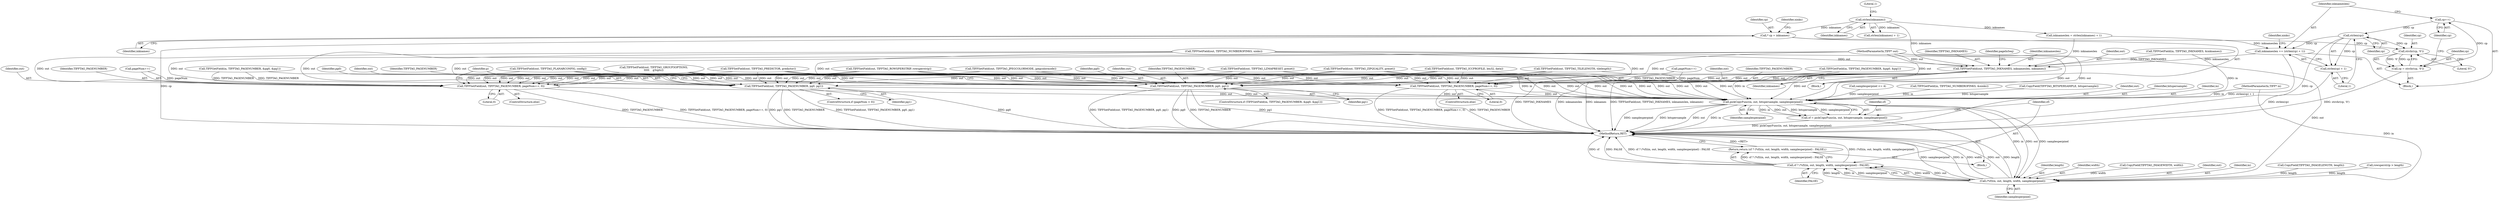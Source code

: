 digraph "0_libtiff_5c080298d59efa53264d7248bbe3a04660db6ef7_2@pointer" {
"1000636" [label="(Call,cp++)"];
"1000631" [label="(Call,cp = strchr(cp, '\0'))"];
"1000633" [label="(Call,strchr(cp, '\0'))"];
"1000623" [label="(Call,* cp = inknames)"];
"1000619" [label="(Call,strlen(inknames))"];
"1000641" [label="(Call,strlen(cp))"];
"1000636" [label="(Call,cp++)"];
"1000638" [label="(Call,inknameslen += (strlen(cp) + 1))"];
"1000646" [label="(Call,TIFFSetField(out, TIFFTAG_INKNAMES, inknameslen, inknames))"];
"1000672" [label="(Call,TIFFSetField(out, TIFFTAG_PAGENUMBER, pg0, pg1))"];
"1000735" [label="(Call,pickCopyFunc(in, out, bitspersample, samplesperpixel))"];
"1000733" [label="(Call,cf = pickCopyFunc(in, out, bitspersample, samplesperpixel))"];
"1000743" [label="(Call,(*cf)(in, out, length, width, samplesperpixel))"];
"1000741" [label="(Call,cf ? (*cf)(in, out, length, width, samplesperpixel) : FALSE)"];
"1000740" [label="(Return,return (cf ? (*cf)(in, out, length, width, samplesperpixel) : FALSE);)"];
"1000678" [label="(Call,TIFFSetField(out, TIFFTAG_PAGENUMBER, pageNum++, 0))"];
"1000699" [label="(Call,TIFFSetField(out, TIFFTAG_PAGENUMBER, pg0, pg1))"];
"1000705" [label="(Call,TIFFSetField(out, TIFFTAG_PAGENUMBER, pageNum++, 0))"];
"1000640" [label="(Call,strlen(cp) + 1)"];
"1000604" [label="(Call,TIFFSetField(out, TIFFTAG_NUMBEROFINKS, ninks))"];
"1000614" [label="(Block,)"];
"1000665" [label="(Call,TIFFGetField(in, TIFFTAG_PAGENUMBER, &pg0, &pg1))"];
"1000695" [label="(ControlStructure,if (pageNum < 0))"];
"1000701" [label="(Identifier,TIFFTAG_PAGENUMBER)"];
"1000437" [label="(Call,samplesperpixel <= 4)"];
"1000428" [label="(Call,TIFFSetField(out, TIFFTAG_PLANARCONFIG, config))"];
"1000734" [label="(Identifier,cf)"];
"1000748" [label="(Identifier,samplesperpixel)"];
"1000521" [label="(Call,TIFFSetField(out, TIFFTAG_LZMAPRESET, preset))"];
"1000677" [label="(ControlStructure,else)"];
"1000642" [label="(Identifier,cp)"];
"1000733" [label="(Call,cf = pickCopyFunc(in, out, bitspersample, samplesperpixel))"];
"1000739" [label="(Identifier,samplesperpixel)"];
"1000675" [label="(Identifier,pg0)"];
"1000735" [label="(Call,pickCopyFunc(in, out, bitspersample, samplesperpixel))"];
"1000456" [label="(Call,TIFFSetField(out, TIFFTAG_JPEGCOLORMODE, jpegcolormode))"];
"1000512" [label="(Call,TIFFSetField(out, TIFFTAG_ZIPQUALITY, preset))"];
"1000746" [label="(Identifier,length)"];
"1000707" [label="(Identifier,TIFFTAG_PAGENUMBER)"];
"1000643" [label="(Literal,1)"];
"1000681" [label="(Call,pageNum++)"];
"1000743" [label="(Call,(*cf)(in, out, length, width, samplesperpixel))"];
"1000647" [label="(Identifier,out)"];
"1000702" [label="(Identifier,pg0)"];
"1000598" [label="(Call,TIFFGetField(in, TIFFTAG_NUMBEROFINKS, &ninks))"];
"1000650" [label="(Identifier,inknames)"];
"1000621" [label="(Literal,1)"];
"1000119" [label="(Block,)"];
"1000490" [label="(Call,TIFFSetField(out, TIFFTAG_PREDICTOR, predictor))"];
"1000640" [label="(Call,strlen(cp) + 1)"];
"1000673" [label="(Identifier,out)"];
"1000664" [label="(ControlStructure,if (TIFFGetField(in, TIFFTAG_PAGENUMBER, &pg0, &pg1)))"];
"1000740" [label="(Return,return (cf ? (*cf)(in, out, length, width, samplesperpixel) : FALSE);)"];
"1000704" [label="(ControlStructure,else)"];
"1000747" [label="(Identifier,width)"];
"1000633" [label="(Call,strchr(cp, '\0'))"];
"1000672" [label="(Call,TIFFSetField(out, TIFFTAG_PAGENUMBER, pg0, pg1))"];
"1000703" [label="(Identifier,pg1)"];
"1000630" [label="(Block,)"];
"1000637" [label="(Identifier,cp)"];
"1000134" [label="(Call,CopyField(TIFFTAG_IMAGEWIDTH, width))"];
"1000623" [label="(Call,* cp = inknames)"];
"1000749" [label="(Identifier,FALSE)"];
"1000683" [label="(Literal,0)"];
"1000140" [label="(Call,CopyField(TIFFTAG_BITSPERSAMPLE, bitspersample))"];
"1000641" [label="(Call,strlen(cp))"];
"1000745" [label="(Identifier,out)"];
"1000620" [label="(Identifier,inknames)"];
"1000589" [label="(Call,TIFFSetField(out, TIFFTAG_ICCPROFILE, len32, data))"];
"1000676" [label="(Identifier,pg1)"];
"1000706" [label="(Identifier,out)"];
"1000624" [label="(Identifier,cp)"];
"1000744" [label="(Identifier,in)"];
"1000366" [label="(Call,TIFFSetField(out, TIFFTAG_TILELENGTH, tilelength))"];
"1000638" [label="(Call,inknameslen += (strlen(cp) + 1))"];
"1000674" [label="(Identifier,TIFFTAG_PAGENUMBER)"];
"1000645" [label="(Identifier,ninks)"];
"1000609" [label="(Call,TIFFGetField(in, TIFFTAG_INKNAMES, &inknames))"];
"1000628" [label="(Identifier,ninks)"];
"1000540" [label="(Call,TIFFSetField(out, TIFFTAG_GROUP3OPTIONS,\n\t\t\t\t\t    g3opts))"];
"1000646" [label="(Call,TIFFSetField(out, TIFFTAG_INKNAMES, inknameslen, inknames))"];
"1000678" [label="(Call,TIFFSetField(out, TIFFTAG_PAGENUMBER, pageNum++, 0))"];
"1000737" [label="(Identifier,out)"];
"1000699" [label="(Call,TIFFSetField(out, TIFFTAG_PAGENUMBER, pg0, pg1))"];
"1000625" [label="(Identifier,inknames)"];
"1000634" [label="(Identifier,cp)"];
"1000705" [label="(Call,TIFFSetField(out, TIFFTAG_PAGENUMBER, pageNum++, 0))"];
"1000648" [label="(Identifier,TIFFTAG_INKNAMES)"];
"1000117" [label="(MethodParameterIn,TIFF* in)"];
"1000618" [label="(Call,strlen(inknames) + 1)"];
"1000639" [label="(Identifier,inknameslen)"];
"1000750" [label="(MethodReturn,RET)"];
"1000631" [label="(Call,cp = strchr(cp, '\0'))"];
"1000679" [label="(Identifier,out)"];
"1000137" [label="(Call,CopyField(TIFFTAG_IMAGELENGTH, length))"];
"1000636" [label="(Call,cp++)"];
"1000619" [label="(Call,strlen(inknames))"];
"1000417" [label="(Call,TIFFSetField(out, TIFFTAG_ROWSPERSTRIP, rowsperstrip))"];
"1000700" [label="(Identifier,out)"];
"1000656" [label="(Identifier,pageInSeq)"];
"1000118" [label="(MethodParameterIn,TIFF* out)"];
"1000687" [label="(Call,TIFFGetField(in, TIFFTAG_PAGENUMBER, &pg0, &pg1))"];
"1000649" [label="(Identifier,inknameslen)"];
"1000708" [label="(Call,pageNum++)"];
"1000616" [label="(Call,inknameslen = strlen(inknames) + 1)"];
"1000394" [label="(Call,rowsperstrip > length)"];
"1000713" [label="(Identifier,p)"];
"1000741" [label="(Call,cf ? (*cf)(in, out, length, width, samplesperpixel) : FALSE)"];
"1000632" [label="(Identifier,cp)"];
"1000710" [label="(Literal,0)"];
"1000635" [label="(Literal,'\0')"];
"1000738" [label="(Identifier,bitspersample)"];
"1000680" [label="(Identifier,TIFFTAG_PAGENUMBER)"];
"1000736" [label="(Identifier,in)"];
"1000742" [label="(Identifier,cf)"];
"1000636" -> "1000630"  [label="AST: "];
"1000636" -> "1000637"  [label="CFG: "];
"1000637" -> "1000636"  [label="AST: "];
"1000639" -> "1000636"  [label="CFG: "];
"1000631" -> "1000636"  [label="DDG: cp"];
"1000636" -> "1000641"  [label="DDG: cp"];
"1000631" -> "1000630"  [label="AST: "];
"1000631" -> "1000633"  [label="CFG: "];
"1000632" -> "1000631"  [label="AST: "];
"1000633" -> "1000631"  [label="AST: "];
"1000637" -> "1000631"  [label="CFG: "];
"1000631" -> "1000750"  [label="DDG: strchr(cp, '\0')"];
"1000633" -> "1000631"  [label="DDG: cp"];
"1000633" -> "1000631"  [label="DDG: '\0'"];
"1000633" -> "1000635"  [label="CFG: "];
"1000634" -> "1000633"  [label="AST: "];
"1000635" -> "1000633"  [label="AST: "];
"1000623" -> "1000633"  [label="DDG: cp"];
"1000641" -> "1000633"  [label="DDG: cp"];
"1000623" -> "1000614"  [label="AST: "];
"1000623" -> "1000625"  [label="CFG: "];
"1000624" -> "1000623"  [label="AST: "];
"1000625" -> "1000623"  [label="AST: "];
"1000628" -> "1000623"  [label="CFG: "];
"1000623" -> "1000750"  [label="DDG: cp"];
"1000619" -> "1000623"  [label="DDG: inknames"];
"1000619" -> "1000618"  [label="AST: "];
"1000619" -> "1000620"  [label="CFG: "];
"1000620" -> "1000619"  [label="AST: "];
"1000621" -> "1000619"  [label="CFG: "];
"1000619" -> "1000616"  [label="DDG: inknames"];
"1000619" -> "1000618"  [label="DDG: inknames"];
"1000619" -> "1000646"  [label="DDG: inknames"];
"1000641" -> "1000640"  [label="AST: "];
"1000641" -> "1000642"  [label="CFG: "];
"1000642" -> "1000641"  [label="AST: "];
"1000643" -> "1000641"  [label="CFG: "];
"1000641" -> "1000750"  [label="DDG: cp"];
"1000641" -> "1000638"  [label="DDG: cp"];
"1000641" -> "1000640"  [label="DDG: cp"];
"1000638" -> "1000630"  [label="AST: "];
"1000638" -> "1000640"  [label="CFG: "];
"1000639" -> "1000638"  [label="AST: "];
"1000640" -> "1000638"  [label="AST: "];
"1000645" -> "1000638"  [label="CFG: "];
"1000638" -> "1000750"  [label="DDG: strlen(cp) + 1"];
"1000616" -> "1000638"  [label="DDG: inknameslen"];
"1000638" -> "1000646"  [label="DDG: inknameslen"];
"1000646" -> "1000614"  [label="AST: "];
"1000646" -> "1000650"  [label="CFG: "];
"1000647" -> "1000646"  [label="AST: "];
"1000648" -> "1000646"  [label="AST: "];
"1000649" -> "1000646"  [label="AST: "];
"1000650" -> "1000646"  [label="AST: "];
"1000656" -> "1000646"  [label="CFG: "];
"1000646" -> "1000750"  [label="DDG: inknames"];
"1000646" -> "1000750"  [label="DDG: TIFFSetField(out, TIFFTAG_INKNAMES, inknameslen, inknames)"];
"1000646" -> "1000750"  [label="DDG: TIFFTAG_INKNAMES"];
"1000646" -> "1000750"  [label="DDG: inknameslen"];
"1000604" -> "1000646"  [label="DDG: out"];
"1000118" -> "1000646"  [label="DDG: out"];
"1000609" -> "1000646"  [label="DDG: TIFFTAG_INKNAMES"];
"1000616" -> "1000646"  [label="DDG: inknameslen"];
"1000646" -> "1000672"  [label="DDG: out"];
"1000646" -> "1000678"  [label="DDG: out"];
"1000646" -> "1000699"  [label="DDG: out"];
"1000646" -> "1000705"  [label="DDG: out"];
"1000646" -> "1000735"  [label="DDG: out"];
"1000672" -> "1000664"  [label="AST: "];
"1000672" -> "1000676"  [label="CFG: "];
"1000673" -> "1000672"  [label="AST: "];
"1000674" -> "1000672"  [label="AST: "];
"1000675" -> "1000672"  [label="AST: "];
"1000676" -> "1000672"  [label="AST: "];
"1000713" -> "1000672"  [label="CFG: "];
"1000672" -> "1000750"  [label="DDG: pg1"];
"1000672" -> "1000750"  [label="DDG: TIFFSetField(out, TIFFTAG_PAGENUMBER, pg0, pg1)"];
"1000672" -> "1000750"  [label="DDG: pg0"];
"1000672" -> "1000750"  [label="DDG: TIFFTAG_PAGENUMBER"];
"1000456" -> "1000672"  [label="DDG: out"];
"1000521" -> "1000672"  [label="DDG: out"];
"1000490" -> "1000672"  [label="DDG: out"];
"1000512" -> "1000672"  [label="DDG: out"];
"1000589" -> "1000672"  [label="DDG: out"];
"1000366" -> "1000672"  [label="DDG: out"];
"1000417" -> "1000672"  [label="DDG: out"];
"1000604" -> "1000672"  [label="DDG: out"];
"1000540" -> "1000672"  [label="DDG: out"];
"1000428" -> "1000672"  [label="DDG: out"];
"1000118" -> "1000672"  [label="DDG: out"];
"1000665" -> "1000672"  [label="DDG: TIFFTAG_PAGENUMBER"];
"1000672" -> "1000735"  [label="DDG: out"];
"1000735" -> "1000733"  [label="AST: "];
"1000735" -> "1000739"  [label="CFG: "];
"1000736" -> "1000735"  [label="AST: "];
"1000737" -> "1000735"  [label="AST: "];
"1000738" -> "1000735"  [label="AST: "];
"1000739" -> "1000735"  [label="AST: "];
"1000733" -> "1000735"  [label="CFG: "];
"1000735" -> "1000750"  [label="DDG: samplesperpixel"];
"1000735" -> "1000750"  [label="DDG: bitspersample"];
"1000735" -> "1000750"  [label="DDG: out"];
"1000735" -> "1000750"  [label="DDG: in"];
"1000735" -> "1000733"  [label="DDG: in"];
"1000735" -> "1000733"  [label="DDG: out"];
"1000735" -> "1000733"  [label="DDG: bitspersample"];
"1000735" -> "1000733"  [label="DDG: samplesperpixel"];
"1000598" -> "1000735"  [label="DDG: in"];
"1000609" -> "1000735"  [label="DDG: in"];
"1000665" -> "1000735"  [label="DDG: in"];
"1000687" -> "1000735"  [label="DDG: in"];
"1000117" -> "1000735"  [label="DDG: in"];
"1000699" -> "1000735"  [label="DDG: out"];
"1000456" -> "1000735"  [label="DDG: out"];
"1000521" -> "1000735"  [label="DDG: out"];
"1000678" -> "1000735"  [label="DDG: out"];
"1000490" -> "1000735"  [label="DDG: out"];
"1000705" -> "1000735"  [label="DDG: out"];
"1000512" -> "1000735"  [label="DDG: out"];
"1000589" -> "1000735"  [label="DDG: out"];
"1000366" -> "1000735"  [label="DDG: out"];
"1000417" -> "1000735"  [label="DDG: out"];
"1000604" -> "1000735"  [label="DDG: out"];
"1000540" -> "1000735"  [label="DDG: out"];
"1000428" -> "1000735"  [label="DDG: out"];
"1000118" -> "1000735"  [label="DDG: out"];
"1000140" -> "1000735"  [label="DDG: bitspersample"];
"1000437" -> "1000735"  [label="DDG: samplesperpixel"];
"1000735" -> "1000743"  [label="DDG: in"];
"1000735" -> "1000743"  [label="DDG: out"];
"1000735" -> "1000743"  [label="DDG: samplesperpixel"];
"1000733" -> "1000119"  [label="AST: "];
"1000734" -> "1000733"  [label="AST: "];
"1000742" -> "1000733"  [label="CFG: "];
"1000733" -> "1000750"  [label="DDG: pickCopyFunc(in, out, bitspersample, samplesperpixel)"];
"1000743" -> "1000741"  [label="AST: "];
"1000743" -> "1000748"  [label="CFG: "];
"1000744" -> "1000743"  [label="AST: "];
"1000745" -> "1000743"  [label="AST: "];
"1000746" -> "1000743"  [label="AST: "];
"1000747" -> "1000743"  [label="AST: "];
"1000748" -> "1000743"  [label="AST: "];
"1000741" -> "1000743"  [label="CFG: "];
"1000743" -> "1000750"  [label="DDG: samplesperpixel"];
"1000743" -> "1000750"  [label="DDG: in"];
"1000743" -> "1000750"  [label="DDG: width"];
"1000743" -> "1000750"  [label="DDG: out"];
"1000743" -> "1000750"  [label="DDG: length"];
"1000743" -> "1000741"  [label="DDG: width"];
"1000743" -> "1000741"  [label="DDG: out"];
"1000743" -> "1000741"  [label="DDG: length"];
"1000743" -> "1000741"  [label="DDG: in"];
"1000743" -> "1000741"  [label="DDG: samplesperpixel"];
"1000117" -> "1000743"  [label="DDG: in"];
"1000118" -> "1000743"  [label="DDG: out"];
"1000394" -> "1000743"  [label="DDG: length"];
"1000137" -> "1000743"  [label="DDG: length"];
"1000134" -> "1000743"  [label="DDG: width"];
"1000741" -> "1000740"  [label="AST: "];
"1000741" -> "1000749"  [label="CFG: "];
"1000742" -> "1000741"  [label="AST: "];
"1000749" -> "1000741"  [label="AST: "];
"1000740" -> "1000741"  [label="CFG: "];
"1000741" -> "1000750"  [label="DDG: cf"];
"1000741" -> "1000750"  [label="DDG: FALSE"];
"1000741" -> "1000750"  [label="DDG: (*cf)(in, out, length, width, samplesperpixel)"];
"1000741" -> "1000750"  [label="DDG: cf ? (*cf)(in, out, length, width, samplesperpixel) : FALSE"];
"1000741" -> "1000740"  [label="DDG: cf ? (*cf)(in, out, length, width, samplesperpixel) : FALSE"];
"1000740" -> "1000119"  [label="AST: "];
"1000750" -> "1000740"  [label="CFG: "];
"1000740" -> "1000750"  [label="DDG: <RET>"];
"1000678" -> "1000677"  [label="AST: "];
"1000678" -> "1000683"  [label="CFG: "];
"1000679" -> "1000678"  [label="AST: "];
"1000680" -> "1000678"  [label="AST: "];
"1000681" -> "1000678"  [label="AST: "];
"1000683" -> "1000678"  [label="AST: "];
"1000713" -> "1000678"  [label="CFG: "];
"1000678" -> "1000750"  [label="DDG: TIFFSetField(out, TIFFTAG_PAGENUMBER, pageNum++, 0)"];
"1000678" -> "1000750"  [label="DDG: TIFFTAG_PAGENUMBER"];
"1000456" -> "1000678"  [label="DDG: out"];
"1000521" -> "1000678"  [label="DDG: out"];
"1000490" -> "1000678"  [label="DDG: out"];
"1000512" -> "1000678"  [label="DDG: out"];
"1000589" -> "1000678"  [label="DDG: out"];
"1000366" -> "1000678"  [label="DDG: out"];
"1000417" -> "1000678"  [label="DDG: out"];
"1000604" -> "1000678"  [label="DDG: out"];
"1000540" -> "1000678"  [label="DDG: out"];
"1000428" -> "1000678"  [label="DDG: out"];
"1000118" -> "1000678"  [label="DDG: out"];
"1000681" -> "1000678"  [label="DDG: pageNum"];
"1000699" -> "1000695"  [label="AST: "];
"1000699" -> "1000703"  [label="CFG: "];
"1000700" -> "1000699"  [label="AST: "];
"1000701" -> "1000699"  [label="AST: "];
"1000702" -> "1000699"  [label="AST: "];
"1000703" -> "1000699"  [label="AST: "];
"1000713" -> "1000699"  [label="CFG: "];
"1000699" -> "1000750"  [label="DDG: TIFFTAG_PAGENUMBER"];
"1000699" -> "1000750"  [label="DDG: TIFFSetField(out, TIFFTAG_PAGENUMBER, pg0, pg1)"];
"1000699" -> "1000750"  [label="DDG: pg0"];
"1000699" -> "1000750"  [label="DDG: pg1"];
"1000456" -> "1000699"  [label="DDG: out"];
"1000521" -> "1000699"  [label="DDG: out"];
"1000490" -> "1000699"  [label="DDG: out"];
"1000512" -> "1000699"  [label="DDG: out"];
"1000589" -> "1000699"  [label="DDG: out"];
"1000366" -> "1000699"  [label="DDG: out"];
"1000417" -> "1000699"  [label="DDG: out"];
"1000604" -> "1000699"  [label="DDG: out"];
"1000540" -> "1000699"  [label="DDG: out"];
"1000428" -> "1000699"  [label="DDG: out"];
"1000118" -> "1000699"  [label="DDG: out"];
"1000687" -> "1000699"  [label="DDG: TIFFTAG_PAGENUMBER"];
"1000705" -> "1000704"  [label="AST: "];
"1000705" -> "1000710"  [label="CFG: "];
"1000706" -> "1000705"  [label="AST: "];
"1000707" -> "1000705"  [label="AST: "];
"1000708" -> "1000705"  [label="AST: "];
"1000710" -> "1000705"  [label="AST: "];
"1000713" -> "1000705"  [label="CFG: "];
"1000705" -> "1000750"  [label="DDG: TIFFSetField(out, TIFFTAG_PAGENUMBER, pageNum++, 0)"];
"1000705" -> "1000750"  [label="DDG: TIFFTAG_PAGENUMBER"];
"1000456" -> "1000705"  [label="DDG: out"];
"1000521" -> "1000705"  [label="DDG: out"];
"1000490" -> "1000705"  [label="DDG: out"];
"1000512" -> "1000705"  [label="DDG: out"];
"1000589" -> "1000705"  [label="DDG: out"];
"1000366" -> "1000705"  [label="DDG: out"];
"1000417" -> "1000705"  [label="DDG: out"];
"1000604" -> "1000705"  [label="DDG: out"];
"1000540" -> "1000705"  [label="DDG: out"];
"1000428" -> "1000705"  [label="DDG: out"];
"1000118" -> "1000705"  [label="DDG: out"];
"1000687" -> "1000705"  [label="DDG: TIFFTAG_PAGENUMBER"];
"1000708" -> "1000705"  [label="DDG: pageNum"];
"1000640" -> "1000643"  [label="CFG: "];
"1000643" -> "1000640"  [label="AST: "];
"1000640" -> "1000750"  [label="DDG: strlen(cp)"];
}
